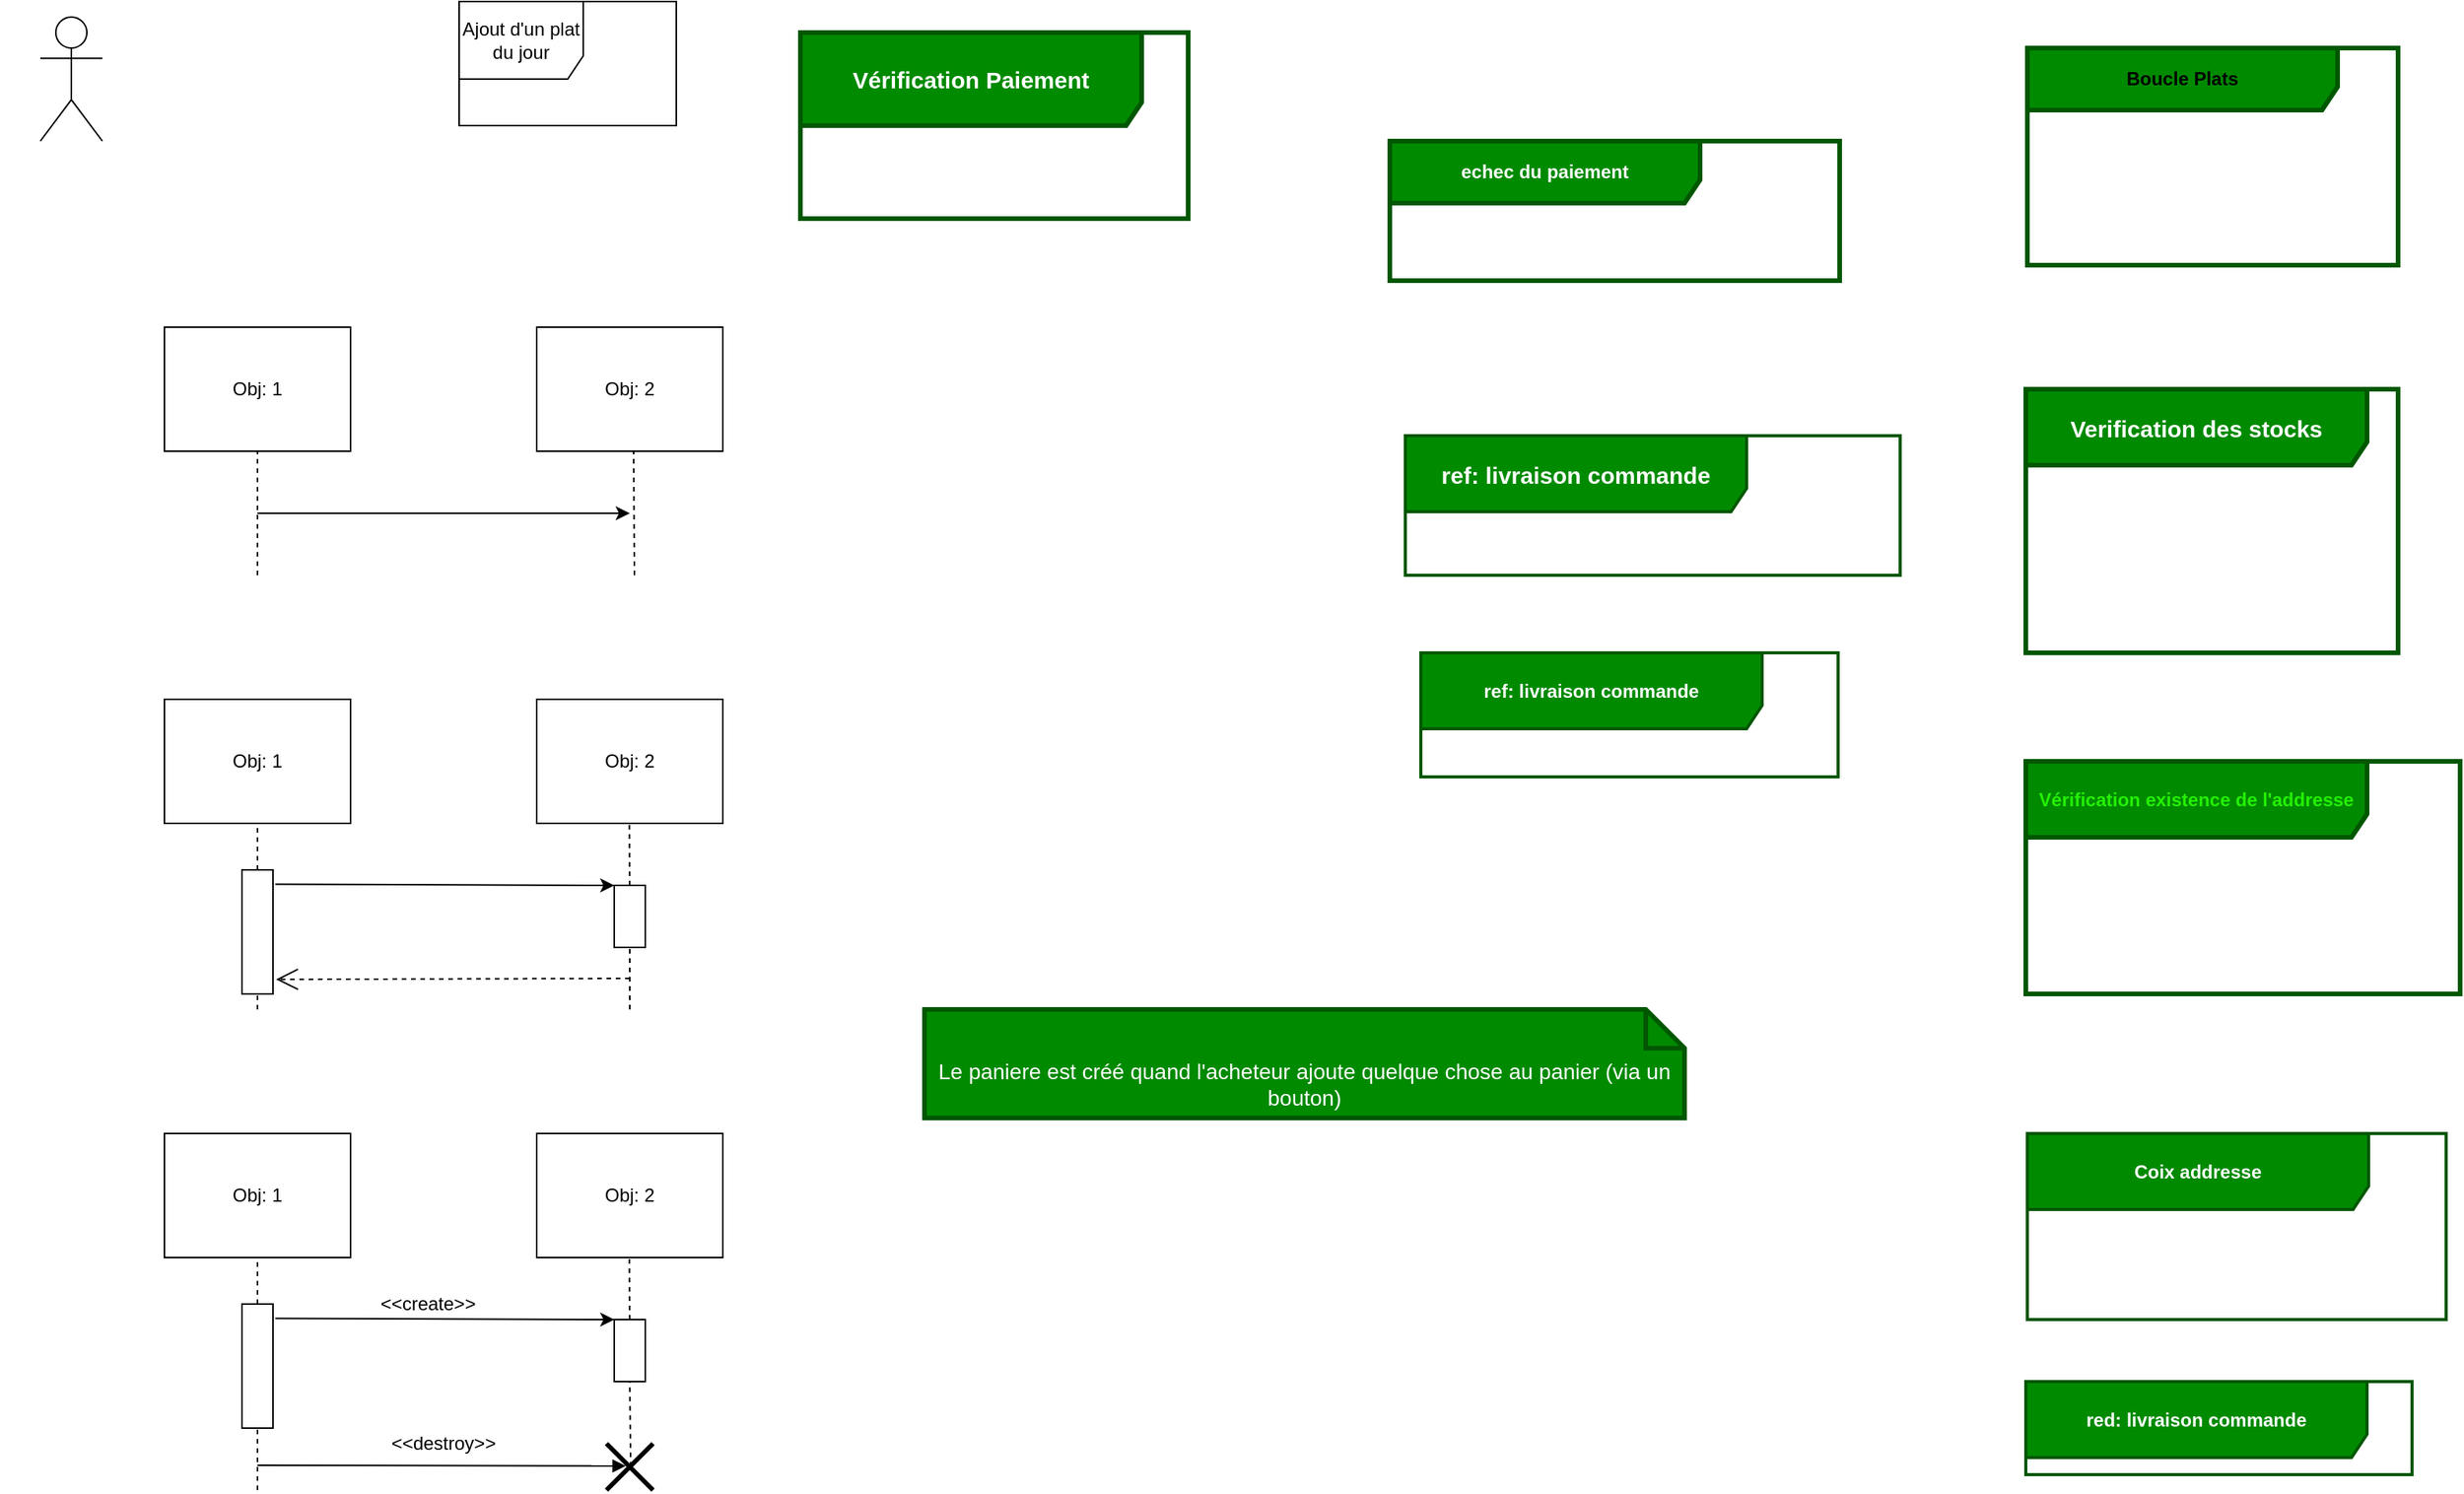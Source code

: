 <mxfile>
    <diagram id="tXAuve2L3MbiXH2vKYTO" name="Page-1">
        <mxGraphModel dx="2168" dy="1580" grid="1" gridSize="10" guides="1" tooltips="1" connect="1" arrows="1" fold="1" page="1" pageScale="1" pageWidth="850" pageHeight="1100" math="0" shadow="0">
            <root>
                <mxCell id="0"/>
                <mxCell id="1" parent="0"/>
                <mxCell id="5" value="&lt;font style=&quot;font-size: 12px&quot; face=&quot;Helvetica&quot; color=&quot;#ffffff&quot;&gt;&lt;span id=&quot;docs-internal-guid-d50050bc-7fff-994a-3e60-8d328730251a&quot; style=&quot;background-color: transparent ; font-style: normal ; font-variant: normal ; text-decoration: none ; vertical-align: baseline&quot;&gt;chef expérimenté&lt;/span&gt;&lt;/font&gt;" style="shape=umlActor;verticalLabelPosition=bottom;verticalAlign=top;html=1;" parent="1" vertex="1">
                    <mxGeometry x="40" y="40" width="40" height="80" as="geometry"/>
                </mxCell>
                <mxCell id="6" value="Obj: 1" style="rounded=0;whiteSpace=wrap;html=1;" parent="1" vertex="1">
                    <mxGeometry x="120" y="240" width="120" height="80" as="geometry"/>
                </mxCell>
                <mxCell id="7" value="Obj: 2" style="rounded=0;whiteSpace=wrap;html=1;" parent="1" vertex="1">
                    <mxGeometry x="360" y="240" width="120" height="80" as="geometry"/>
                </mxCell>
                <mxCell id="8" value="" style="endArrow=none;dashed=1;html=1;entryX=0.5;entryY=1;entryDx=0;entryDy=0;" parent="1" target="6" edge="1">
                    <mxGeometry width="50" height="50" relative="1" as="geometry">
                        <mxPoint x="180" y="400" as="sourcePoint"/>
                        <mxPoint x="179.71" y="330" as="targetPoint"/>
                    </mxGeometry>
                </mxCell>
                <mxCell id="9" value="" style="endArrow=none;dashed=1;html=1;entryX=0.5;entryY=1;entryDx=0;entryDy=0;" parent="1" edge="1">
                    <mxGeometry width="50" height="50" relative="1" as="geometry">
                        <mxPoint x="423" y="400" as="sourcePoint"/>
                        <mxPoint x="422.5" y="320" as="targetPoint"/>
                    </mxGeometry>
                </mxCell>
                <mxCell id="10" value="" style="endArrow=classic;html=1;" parent="1" edge="1">
                    <mxGeometry width="50" height="50" relative="1" as="geometry">
                        <mxPoint x="180" y="360" as="sourcePoint"/>
                        <mxPoint x="420" y="360" as="targetPoint"/>
                    </mxGeometry>
                </mxCell>
                <mxCell id="11" value="Obj: 1" style="rounded=0;whiteSpace=wrap;html=1;" parent="1" vertex="1">
                    <mxGeometry x="120" y="480" width="120" height="80" as="geometry"/>
                </mxCell>
                <mxCell id="12" value="Obj: 2" style="rounded=0;whiteSpace=wrap;html=1;" parent="1" vertex="1">
                    <mxGeometry x="360" y="480" width="120" height="80" as="geometry"/>
                </mxCell>
                <mxCell id="13" value="" style="endArrow=none;dashed=1;html=1;entryX=0.5;entryY=1;entryDx=0;entryDy=0;startArrow=none;" parent="1" source="16" target="11" edge="1">
                    <mxGeometry width="50" height="50" relative="1" as="geometry">
                        <mxPoint x="180" y="640" as="sourcePoint"/>
                        <mxPoint x="179.71" y="570" as="targetPoint"/>
                    </mxGeometry>
                </mxCell>
                <mxCell id="14" value="" style="endArrow=none;dashed=1;html=1;entryX=0.5;entryY=1;entryDx=0;entryDy=0;startArrow=none;" parent="1" source="20" edge="1">
                    <mxGeometry width="50" height="50" relative="1" as="geometry">
                        <mxPoint x="420.25" y="640" as="sourcePoint"/>
                        <mxPoint x="419.75" y="560" as="targetPoint"/>
                    </mxGeometry>
                </mxCell>
                <mxCell id="15" value="" style="endArrow=classic;html=1;entryX=0;entryY=0;entryDx=0;entryDy=0;exitX=1.076;exitY=0.115;exitDx=0;exitDy=0;exitPerimeter=0;" parent="1" source="16" target="20" edge="1">
                    <mxGeometry width="50" height="50" relative="1" as="geometry">
                        <mxPoint x="210" y="600" as="sourcePoint"/>
                        <mxPoint x="400" y="600" as="targetPoint"/>
                    </mxGeometry>
                </mxCell>
                <mxCell id="16" value="" style="rounded=0;whiteSpace=wrap;html=1;" parent="1" vertex="1">
                    <mxGeometry x="170" y="590" width="20" height="80" as="geometry"/>
                </mxCell>
                <mxCell id="19" value="" style="endArrow=none;dashed=1;html=1;entryX=0.5;entryY=1;entryDx=0;entryDy=0;" parent="1" target="16" edge="1">
                    <mxGeometry width="50" height="50" relative="1" as="geometry">
                        <mxPoint x="180" y="680" as="sourcePoint"/>
                        <mxPoint x="180" y="560" as="targetPoint"/>
                    </mxGeometry>
                </mxCell>
                <mxCell id="20" value="" style="rounded=0;whiteSpace=wrap;html=1;" parent="1" vertex="1">
                    <mxGeometry x="410" y="600" width="20" height="40" as="geometry"/>
                </mxCell>
                <mxCell id="23" value="" style="endArrow=none;dashed=1;html=1;entryX=0.5;entryY=1;entryDx=0;entryDy=0;" parent="1" target="20" edge="1">
                    <mxGeometry width="50" height="50" relative="1" as="geometry">
                        <mxPoint x="420" y="680" as="sourcePoint"/>
                        <mxPoint x="419.75" y="560" as="targetPoint"/>
                    </mxGeometry>
                </mxCell>
                <mxCell id="24" value="" style="endArrow=open;endSize=12;dashed=1;html=1;rounded=0;fontFamily=Helvetica;fontSize=12;entryX=1.1;entryY=0.883;entryDx=0;entryDy=0;entryPerimeter=0;" parent="1" target="16" edge="1">
                    <mxGeometry width="160" relative="1" as="geometry">
                        <mxPoint x="420" y="660" as="sourcePoint"/>
                        <mxPoint x="200" y="650" as="targetPoint"/>
                    </mxGeometry>
                </mxCell>
                <mxCell id="25" value="Obj: 1" style="rounded=0;whiteSpace=wrap;html=1;" parent="1" vertex="1">
                    <mxGeometry x="120" y="760" width="120" height="80" as="geometry"/>
                </mxCell>
                <mxCell id="26" value="Obj: 2" style="rounded=0;whiteSpace=wrap;html=1;" parent="1" vertex="1">
                    <mxGeometry x="360" y="760" width="120" height="80" as="geometry"/>
                </mxCell>
                <mxCell id="27" value="" style="endArrow=none;dashed=1;html=1;entryX=0.5;entryY=1;entryDx=0;entryDy=0;startArrow=none;" parent="1" source="30" target="25" edge="1">
                    <mxGeometry width="50" height="50" relative="1" as="geometry">
                        <mxPoint x="180" y="920" as="sourcePoint"/>
                        <mxPoint x="179.71" y="850" as="targetPoint"/>
                    </mxGeometry>
                </mxCell>
                <mxCell id="28" value="" style="endArrow=none;dashed=1;html=1;entryX=0.5;entryY=1;entryDx=0;entryDy=0;startArrow=none;" parent="1" source="32" edge="1">
                    <mxGeometry width="50" height="50" relative="1" as="geometry">
                        <mxPoint x="420.25" y="920" as="sourcePoint"/>
                        <mxPoint x="419.75" y="840" as="targetPoint"/>
                    </mxGeometry>
                </mxCell>
                <mxCell id="29" value="" style="endArrow=classic;html=1;entryX=0;entryY=0;entryDx=0;entryDy=0;exitX=1.076;exitY=0.115;exitDx=0;exitDy=0;exitPerimeter=0;" parent="1" source="30" target="32" edge="1">
                    <mxGeometry width="50" height="50" relative="1" as="geometry">
                        <mxPoint x="210" y="880" as="sourcePoint"/>
                        <mxPoint x="400" y="880" as="targetPoint"/>
                    </mxGeometry>
                </mxCell>
                <mxCell id="30" value="" style="rounded=0;whiteSpace=wrap;html=1;" parent="1" vertex="1">
                    <mxGeometry x="170" y="870" width="20" height="80" as="geometry"/>
                </mxCell>
                <mxCell id="31" value="" style="endArrow=none;dashed=1;html=1;entryX=0.5;entryY=1;entryDx=0;entryDy=0;" parent="1" target="30" edge="1">
                    <mxGeometry width="50" height="50" relative="1" as="geometry">
                        <mxPoint x="180" y="990" as="sourcePoint"/>
                        <mxPoint x="180" y="840" as="targetPoint"/>
                    </mxGeometry>
                </mxCell>
                <mxCell id="32" value="" style="rounded=0;whiteSpace=wrap;html=1;" parent="1" vertex="1">
                    <mxGeometry x="410" y="880" width="20" height="40" as="geometry"/>
                </mxCell>
                <mxCell id="33" value="" style="endArrow=none;dashed=1;html=1;entryX=0.5;entryY=1;entryDx=0;entryDy=0;exitX=0.52;exitY=0.493;exitDx=0;exitDy=0;exitPerimeter=0;" parent="1" source="38" target="32" edge="1">
                    <mxGeometry width="50" height="50" relative="1" as="geometry">
                        <mxPoint x="420" y="960" as="sourcePoint"/>
                        <mxPoint x="419.75" y="840" as="targetPoint"/>
                    </mxGeometry>
                </mxCell>
                <mxCell id="35" value="&amp;lt;&amp;lt;create&amp;gt;&amp;gt;" style="text;html=1;strokeColor=none;fillColor=none;align=center;verticalAlign=middle;whiteSpace=wrap;rounded=0;" parent="1" vertex="1">
                    <mxGeometry x="270" y="860" width="40" height="20" as="geometry"/>
                </mxCell>
                <mxCell id="36" value="&lt;span style=&quot;color: rgba(0 , 0 , 0 , 0) ; font-family: monospace ; font-size: 0px&quot;&gt;%3CmxGraphModel%3E%3Croot%3E%3CmxCell%20id%3D%220%22%2F%3E%3CmxCell%20id%3D%221%22%20parent%3D%220%22%2F%3E%3CmxCell%20id%3D%222%22%20value%3D%22%26amp%3Blt%3B%26amp%3Blt%3Bcreate%26amp%3Bgt%3B%26amp%3Bgt%3B%22%20style%3D%22text%3Bhtml%3D1%3BstrokeColor%3Dnone%3BfillColor%3Dnone%3Balign%3Dcenter%3BverticalAlign%3Dmiddle%3BwhiteSpace%3Dwrap%3Brounded%3D0%3B%22%20vertex%3D%221%22%20parent%3D%221%22%3E%3CmxGeometry%20x%3D%22270%22%20y%3D%22860%22%20width%3D%2240%22%20height%3D%2220%22%20as%3D%22geometry%22%2F%3E%3C%2FmxCell%3E%3C%2Froot%3E%3C%2FmxGraphModel%3E&lt;/span&gt;" style="text;html=1;align=center;verticalAlign=middle;resizable=0;points=[];autosize=1;strokeColor=none;fillColor=none;" parent="1" vertex="1">
                    <mxGeometry x="260" y="920" width="20" height="20" as="geometry"/>
                </mxCell>
                <mxCell id="37" value="&amp;lt;&amp;lt;destroy&amp;gt;&amp;gt;" style="text;html=1;strokeColor=none;fillColor=none;align=center;verticalAlign=middle;whiteSpace=wrap;rounded=0;" parent="1" vertex="1">
                    <mxGeometry x="270" y="950" width="60" height="20" as="geometry"/>
                </mxCell>
                <mxCell id="38" value="" style="shape=umlDestroy;whiteSpace=wrap;html=1;strokeWidth=3;" parent="1" vertex="1">
                    <mxGeometry x="405" y="960" width="30" height="30" as="geometry"/>
                </mxCell>
                <mxCell id="39" value="" style="html=1;verticalAlign=bottom;endArrow=block;rounded=0;entryX=0.413;entryY=0.48;entryDx=0;entryDy=0;entryPerimeter=0;" parent="1" target="38" edge="1">
                    <mxGeometry width="80" relative="1" as="geometry">
                        <mxPoint x="180" y="974" as="sourcePoint"/>
                        <mxPoint x="250" y="957.5" as="targetPoint"/>
                        <Array as="points"/>
                    </mxGeometry>
                </mxCell>
                <mxCell id="40" value="Ajout d'un plat du jour" style="shape=umlFrame;whiteSpace=wrap;html=1;width=80;height=50;" parent="1" vertex="1">
                    <mxGeometry x="310" y="30" width="140" height="80" as="geometry"/>
                </mxCell>
                <mxCell id="41" value="&lt;b&gt;&lt;font color=&quot;#000000&quot;&gt;Boucle Plats&lt;/font&gt;&lt;/b&gt;" style="shape=umlFrame;whiteSpace=wrap;html=1;strokeColor=#005700;strokeWidth=3;width=200;height=40;fillColor=#008a00;fontColor=#ffffff;" vertex="1" parent="1">
                    <mxGeometry x="1321" y="60" width="239" height="140" as="geometry"/>
                </mxCell>
                <mxCell id="42" value="&lt;b&gt;&lt;font style=&quot;font-size: 15px;&quot;&gt;Verification des stocks&lt;/font&gt;&lt;/b&gt;" style="shape=umlFrame;whiteSpace=wrap;html=1;strokeColor=#005700;strokeWidth=3;width=220;height=49;fillColor=#008a00;fontColor=#ffffff;" vertex="1" parent="1">
                    <mxGeometry x="1320" y="280" width="240" height="170" as="geometry"/>
                </mxCell>
                <mxCell id="43" value="&lt;b&gt;&lt;font color=&quot;#24f005&quot;&gt;Vérification existence de l'addresse&lt;/font&gt;&lt;/b&gt;" style="shape=umlFrame;whiteSpace=wrap;html=1;strokeColor=#005700;strokeWidth=3;width=220;height=49;fillColor=#008a00;fontColor=#ffffff;" vertex="1" parent="1">
                    <mxGeometry x="1320" y="520" width="280" height="150" as="geometry"/>
                </mxCell>
                <mxCell id="44" value="&lt;b&gt;Coix addresse&lt;/b&gt;" style="shape=umlFrame;whiteSpace=wrap;html=1;strokeColor=#005700;strokeWidth=2;width=220;height=49;fillColor=#008a00;fontColor=#ffffff;" vertex="1" parent="1">
                    <mxGeometry x="1321" y="760" width="270" height="120" as="geometry"/>
                </mxCell>
                <mxCell id="45" value="&lt;b&gt;red: livraison commande&lt;/b&gt;" style="shape=umlFrame;whiteSpace=wrap;html=1;strokeColor=#005700;strokeWidth=2;width=220;height=49;fillColor=#008a00;fontColor=#ffffff;" vertex="1" parent="1">
                    <mxGeometry x="1320" y="920" width="249" height="60" as="geometry"/>
                </mxCell>
                <mxCell id="46" value="&lt;b&gt;ref: livraison commande&lt;/b&gt;" style="shape=umlFrame;whiteSpace=wrap;html=1;strokeColor=#005700;strokeWidth=2;width=220;height=49;fillColor=#008a00;fontColor=#ffffff;" vertex="1" parent="1">
                    <mxGeometry x="930" y="450" width="269" height="80" as="geometry"/>
                </mxCell>
                <mxCell id="47" value="&lt;font style=&quot;font-size: 15px;&quot;&gt;&lt;b style=&quot;font-size: 15px;&quot;&gt;ref: livraison commande&lt;/b&gt;&lt;/font&gt;" style="shape=umlFrame;whiteSpace=wrap;html=1;strokeColor=#005700;strokeWidth=2;width=220;height=49;fillColor=#008a00;fontColor=#ffffff;" vertex="1" parent="1">
                    <mxGeometry x="920" y="310" width="319" height="90" as="geometry"/>
                </mxCell>
                <mxCell id="48" value="&lt;font style=&quot;font-size: 15px;&quot;&gt;&lt;b style=&quot;font-size: 15px;&quot;&gt;Vérification Paiement&lt;/b&gt;&lt;/font&gt;" style="shape=umlFrame;whiteSpace=wrap;html=1;strokeColor=#005700;strokeWidth=3;width=220;height=60;fillColor=#008a00;fontColor=#ffffff;" vertex="1" parent="1">
                    <mxGeometry x="530" y="50" width="250" height="120" as="geometry"/>
                </mxCell>
                <mxCell id="49" value="&lt;b&gt;echec du paiement&lt;/b&gt;" style="shape=umlFrame;whiteSpace=wrap;html=1;strokeColor=#005700;strokeWidth=3;width=200;height=40;fillColor=#008a00;fontColor=#ffffff;" vertex="1" parent="1">
                    <mxGeometry x="910" y="120" width="290" height="90" as="geometry"/>
                </mxCell>
                <mxCell id="50" value="Le paniere est créé quand l'acheteur ajoute quelque chose au panier (via un bouton)" style="shape=note2;boundedLbl=1;whiteSpace=wrap;html=1;size=25;verticalAlign=top;align=center;fontSize=14;strokeWidth=3;fillColor=#008a00;fontColor=#ffffff;strokeColor=#005700;" vertex="1" parent="1">
                    <mxGeometry x="610" y="680" width="490" height="70" as="geometry"/>
                </mxCell>
            </root>
        </mxGraphModel>
    </diagram>
</mxfile>